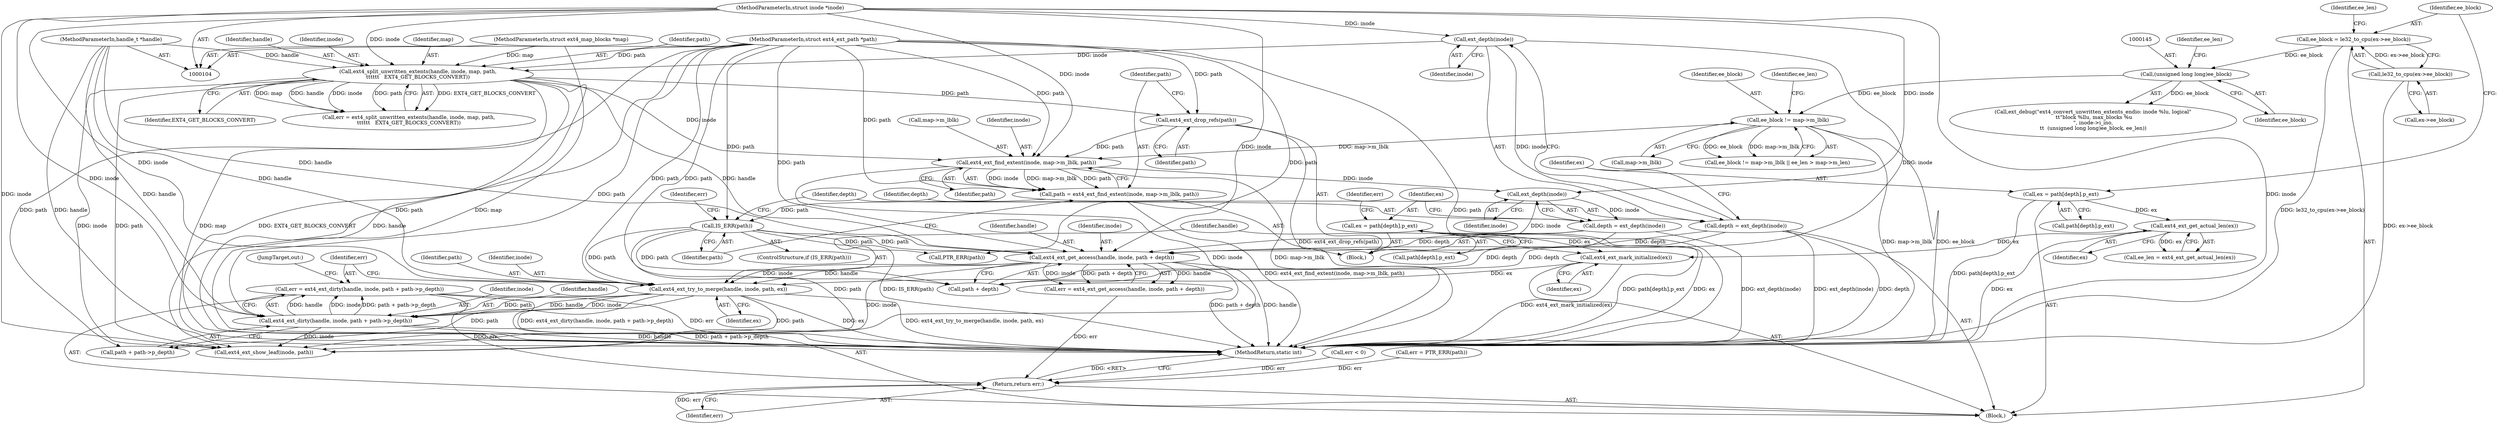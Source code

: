 digraph "0_linux_dee1f973ca341c266229faa5a1a5bb268bed3531@integer" {
"1000222" [label="(Call,err = ext4_ext_dirty(handle, inode, path + path->p_depth))"];
"1000224" [label="(Call,ext4_ext_dirty(handle, inode, path + path->p_depth))"];
"1000217" [label="(Call,ext4_ext_try_to_merge(handle, inode, path, ex))"];
"1000206" [label="(Call,ext4_ext_get_access(handle, inode, path + depth))"];
"1000163" [label="(Call,ext4_split_unwritten_extents(handle, inode, map, path,\n\t\t\t\t\t\t   EXT4_GET_BLOCKS_CONVERT))"];
"1000105" [label="(MethodParameterIn,handle_t *handle)"];
"1000120" [label="(Call,ext_depth(inode))"];
"1000106" [label="(MethodParameterIn,struct inode *inode)"];
"1000107" [label="(MethodParameterIn,struct ext4_map_blocks *map)"];
"1000108" [label="(MethodParameterIn,struct ext4_ext_path *path)"];
"1000195" [label="(Call,ext_depth(inode))"];
"1000178" [label="(Call,ext4_ext_find_extent(inode, map->m_lblk, path))"];
"1000150" [label="(Call,ee_block != map->m_lblk)"];
"1000144" [label="(Call,(unsigned long long)ee_block)"];
"1000129" [label="(Call,ee_block = le32_to_cpu(ex->ee_block))"];
"1000131" [label="(Call,le32_to_cpu(ex->ee_block))"];
"1000174" [label="(Call,ext4_ext_drop_refs(path))"];
"1000185" [label="(Call,IS_ERR(path))"];
"1000176" [label="(Call,path = ext4_ext_find_extent(inode, map->m_lblk, path))"];
"1000193" [label="(Call,depth = ext_depth(inode))"];
"1000118" [label="(Call,depth = ext_depth(inode))"];
"1000215" [label="(Call,ext4_ext_mark_initialized(ex))"];
"1000137" [label="(Call,ext4_ext_get_actual_len(ex))"];
"1000122" [label="(Call,ex = path[depth].p_ext)"];
"1000197" [label="(Call,ex = path[depth].p_ext)"];
"1000236" [label="(Return,return err;)"];
"1000123" [label="(Identifier,ex)"];
"1000167" [label="(Identifier,path)"];
"1000183" [label="(Identifier,path)"];
"1000179" [label="(Identifier,inode)"];
"1000168" [label="(Identifier,EXT4_GET_BLOCKS_CONVERT)"];
"1000223" [label="(Identifier,err)"];
"1000137" [label="(Call,ext4_ext_get_actual_len(ex))"];
"1000150" [label="(Call,ee_block != map->m_lblk)"];
"1000156" [label="(Identifier,ee_len)"];
"1000220" [label="(Identifier,path)"];
"1000130" [label="(Identifier,ee_block)"];
"1000206" [label="(Call,ext4_ext_get_access(handle, inode, path + depth))"];
"1000196" [label="(Identifier,inode)"];
"1000185" [label="(Call,IS_ERR(path))"];
"1000139" [label="(Call,ext_debug(\"ext4_convert_unwritten_extents_endio: inode %lu, logical\"\n \t\t\"block %llu, max_blocks %u\n\", inode->i_ino,\n\t\t  (unsigned long long)ee_block, ee_len))"];
"1000147" [label="(Identifier,ee_len)"];
"1000144" [label="(Call,(unsigned long long)ee_block)"];
"1000178" [label="(Call,ext4_ext_find_extent(inode, map->m_lblk, path))"];
"1000193" [label="(Call,depth = ext_depth(inode))"];
"1000207" [label="(Identifier,handle)"];
"1000129" [label="(Call,ee_block = le32_to_cpu(ex->ee_block))"];
"1000199" [label="(Call,path[depth].p_ext)"];
"1000226" [label="(Identifier,inode)"];
"1000131" [label="(Call,le32_to_cpu(ex->ee_block))"];
"1000221" [label="(Identifier,ex)"];
"1000120" [label="(Call,ext_depth(inode))"];
"1000175" [label="(Identifier,path)"];
"1000106" [label="(MethodParameterIn,struct inode *inode)"];
"1000194" [label="(Identifier,depth)"];
"1000163" [label="(Call,ext4_split_unwritten_extents(handle, inode, map, path,\n\t\t\t\t\t\t   EXT4_GET_BLOCKS_CONVERT))"];
"1000190" [label="(Call,PTR_ERR(path))"];
"1000217" [label="(Call,ext4_ext_try_to_merge(handle, inode, path, ex))"];
"1000225" [label="(Identifier,handle)"];
"1000186" [label="(Identifier,path)"];
"1000119" [label="(Identifier,depth)"];
"1000215" [label="(Call,ext4_ext_mark_initialized(ex))"];
"1000236" [label="(Return,return err;)"];
"1000108" [label="(MethodParameterIn,struct ext4_ext_path *path)"];
"1000107" [label="(MethodParameterIn,struct ext4_map_blocks *map)"];
"1000208" [label="(Identifier,inode)"];
"1000232" [label="(JumpTarget,out:)"];
"1000138" [label="(Identifier,ex)"];
"1000233" [label="(Call,ext4_ext_show_leaf(inode, path))"];
"1000151" [label="(Identifier,ee_block)"];
"1000237" [label="(Identifier,err)"];
"1000118" [label="(Call,depth = ext_depth(inode))"];
"1000189" [label="(Identifier,err)"];
"1000136" [label="(Identifier,ee_len)"];
"1000132" [label="(Call,ex->ee_block)"];
"1000166" [label="(Identifier,map)"];
"1000135" [label="(Call,ee_len = ext4_ext_get_actual_len(ex))"];
"1000209" [label="(Call,path + depth)"];
"1000109" [label="(Block,)"];
"1000177" [label="(Identifier,path)"];
"1000122" [label="(Call,ex = path[depth].p_ext)"];
"1000105" [label="(MethodParameterIn,handle_t *handle)"];
"1000238" [label="(MethodReturn,static int)"];
"1000170" [label="(Call,err < 0)"];
"1000164" [label="(Identifier,handle)"];
"1000180" [label="(Call,map->m_lblk)"];
"1000146" [label="(Identifier,ee_block)"];
"1000205" [label="(Identifier,err)"];
"1000161" [label="(Call,err = ext4_split_unwritten_extents(handle, inode, map, path,\n\t\t\t\t\t\t   EXT4_GET_BLOCKS_CONVERT))"];
"1000204" [label="(Call,err = ext4_ext_get_access(handle, inode, path + depth))"];
"1000219" [label="(Identifier,inode)"];
"1000152" [label="(Call,map->m_lblk)"];
"1000198" [label="(Identifier,ex)"];
"1000174" [label="(Call,ext4_ext_drop_refs(path))"];
"1000224" [label="(Call,ext4_ext_dirty(handle, inode, path + path->p_depth))"];
"1000121" [label="(Identifier,inode)"];
"1000195" [label="(Call,ext_depth(inode))"];
"1000160" [label="(Block,)"];
"1000176" [label="(Call,path = ext4_ext_find_extent(inode, map->m_lblk, path))"];
"1000165" [label="(Identifier,inode)"];
"1000188" [label="(Call,err = PTR_ERR(path))"];
"1000222" [label="(Call,err = ext4_ext_dirty(handle, inode, path + path->p_depth))"];
"1000218" [label="(Identifier,handle)"];
"1000149" [label="(Call,ee_block != map->m_lblk || ee_len > map->m_len)"];
"1000197" [label="(Call,ex = path[depth].p_ext)"];
"1000227" [label="(Call,path + path->p_depth)"];
"1000216" [label="(Identifier,ex)"];
"1000124" [label="(Call,path[depth].p_ext)"];
"1000184" [label="(ControlStructure,if (IS_ERR(path)))"];
"1000222" -> "1000109"  [label="AST: "];
"1000222" -> "1000224"  [label="CFG: "];
"1000223" -> "1000222"  [label="AST: "];
"1000224" -> "1000222"  [label="AST: "];
"1000232" -> "1000222"  [label="CFG: "];
"1000222" -> "1000238"  [label="DDG: err"];
"1000222" -> "1000238"  [label="DDG: ext4_ext_dirty(handle, inode, path + path->p_depth)"];
"1000224" -> "1000222"  [label="DDG: handle"];
"1000224" -> "1000222"  [label="DDG: inode"];
"1000224" -> "1000222"  [label="DDG: path + path->p_depth"];
"1000222" -> "1000236"  [label="DDG: err"];
"1000224" -> "1000227"  [label="CFG: "];
"1000225" -> "1000224"  [label="AST: "];
"1000226" -> "1000224"  [label="AST: "];
"1000227" -> "1000224"  [label="AST: "];
"1000224" -> "1000238"  [label="DDG: handle"];
"1000224" -> "1000238"  [label="DDG: path + path->p_depth"];
"1000217" -> "1000224"  [label="DDG: handle"];
"1000217" -> "1000224"  [label="DDG: inode"];
"1000217" -> "1000224"  [label="DDG: path"];
"1000105" -> "1000224"  [label="DDG: handle"];
"1000106" -> "1000224"  [label="DDG: inode"];
"1000108" -> "1000224"  [label="DDG: path"];
"1000224" -> "1000233"  [label="DDG: inode"];
"1000217" -> "1000109"  [label="AST: "];
"1000217" -> "1000221"  [label="CFG: "];
"1000218" -> "1000217"  [label="AST: "];
"1000219" -> "1000217"  [label="AST: "];
"1000220" -> "1000217"  [label="AST: "];
"1000221" -> "1000217"  [label="AST: "];
"1000223" -> "1000217"  [label="CFG: "];
"1000217" -> "1000238"  [label="DDG: ex"];
"1000217" -> "1000238"  [label="DDG: ext4_ext_try_to_merge(handle, inode, path, ex)"];
"1000206" -> "1000217"  [label="DDG: handle"];
"1000206" -> "1000217"  [label="DDG: inode"];
"1000105" -> "1000217"  [label="DDG: handle"];
"1000106" -> "1000217"  [label="DDG: inode"];
"1000108" -> "1000217"  [label="DDG: path"];
"1000185" -> "1000217"  [label="DDG: path"];
"1000215" -> "1000217"  [label="DDG: ex"];
"1000217" -> "1000227"  [label="DDG: path"];
"1000217" -> "1000233"  [label="DDG: path"];
"1000206" -> "1000204"  [label="AST: "];
"1000206" -> "1000209"  [label="CFG: "];
"1000207" -> "1000206"  [label="AST: "];
"1000208" -> "1000206"  [label="AST: "];
"1000209" -> "1000206"  [label="AST: "];
"1000204" -> "1000206"  [label="CFG: "];
"1000206" -> "1000238"  [label="DDG: handle"];
"1000206" -> "1000238"  [label="DDG: path + depth"];
"1000206" -> "1000204"  [label="DDG: handle"];
"1000206" -> "1000204"  [label="DDG: inode"];
"1000206" -> "1000204"  [label="DDG: path + depth"];
"1000163" -> "1000206"  [label="DDG: handle"];
"1000105" -> "1000206"  [label="DDG: handle"];
"1000120" -> "1000206"  [label="DDG: inode"];
"1000195" -> "1000206"  [label="DDG: inode"];
"1000106" -> "1000206"  [label="DDG: inode"];
"1000185" -> "1000206"  [label="DDG: path"];
"1000108" -> "1000206"  [label="DDG: path"];
"1000193" -> "1000206"  [label="DDG: depth"];
"1000118" -> "1000206"  [label="DDG: depth"];
"1000206" -> "1000233"  [label="DDG: inode"];
"1000163" -> "1000161"  [label="AST: "];
"1000163" -> "1000168"  [label="CFG: "];
"1000164" -> "1000163"  [label="AST: "];
"1000165" -> "1000163"  [label="AST: "];
"1000166" -> "1000163"  [label="AST: "];
"1000167" -> "1000163"  [label="AST: "];
"1000168" -> "1000163"  [label="AST: "];
"1000161" -> "1000163"  [label="CFG: "];
"1000163" -> "1000238"  [label="DDG: EXT4_GET_BLOCKS_CONVERT"];
"1000163" -> "1000238"  [label="DDG: handle"];
"1000163" -> "1000238"  [label="DDG: map"];
"1000163" -> "1000161"  [label="DDG: EXT4_GET_BLOCKS_CONVERT"];
"1000163" -> "1000161"  [label="DDG: map"];
"1000163" -> "1000161"  [label="DDG: handle"];
"1000163" -> "1000161"  [label="DDG: inode"];
"1000163" -> "1000161"  [label="DDG: path"];
"1000105" -> "1000163"  [label="DDG: handle"];
"1000120" -> "1000163"  [label="DDG: inode"];
"1000106" -> "1000163"  [label="DDG: inode"];
"1000107" -> "1000163"  [label="DDG: map"];
"1000108" -> "1000163"  [label="DDG: path"];
"1000163" -> "1000174"  [label="DDG: path"];
"1000163" -> "1000178"  [label="DDG: inode"];
"1000163" -> "1000233"  [label="DDG: inode"];
"1000163" -> "1000233"  [label="DDG: path"];
"1000105" -> "1000104"  [label="AST: "];
"1000105" -> "1000238"  [label="DDG: handle"];
"1000120" -> "1000118"  [label="AST: "];
"1000120" -> "1000121"  [label="CFG: "];
"1000121" -> "1000120"  [label="AST: "];
"1000118" -> "1000120"  [label="CFG: "];
"1000120" -> "1000118"  [label="DDG: inode"];
"1000106" -> "1000120"  [label="DDG: inode"];
"1000106" -> "1000104"  [label="AST: "];
"1000106" -> "1000238"  [label="DDG: inode"];
"1000106" -> "1000178"  [label="DDG: inode"];
"1000106" -> "1000195"  [label="DDG: inode"];
"1000106" -> "1000233"  [label="DDG: inode"];
"1000107" -> "1000104"  [label="AST: "];
"1000107" -> "1000238"  [label="DDG: map"];
"1000108" -> "1000104"  [label="AST: "];
"1000108" -> "1000238"  [label="DDG: path"];
"1000108" -> "1000174"  [label="DDG: path"];
"1000108" -> "1000176"  [label="DDG: path"];
"1000108" -> "1000178"  [label="DDG: path"];
"1000108" -> "1000185"  [label="DDG: path"];
"1000108" -> "1000190"  [label="DDG: path"];
"1000108" -> "1000209"  [label="DDG: path"];
"1000108" -> "1000227"  [label="DDG: path"];
"1000108" -> "1000233"  [label="DDG: path"];
"1000195" -> "1000193"  [label="AST: "];
"1000195" -> "1000196"  [label="CFG: "];
"1000196" -> "1000195"  [label="AST: "];
"1000193" -> "1000195"  [label="CFG: "];
"1000195" -> "1000193"  [label="DDG: inode"];
"1000178" -> "1000195"  [label="DDG: inode"];
"1000178" -> "1000176"  [label="AST: "];
"1000178" -> "1000183"  [label="CFG: "];
"1000179" -> "1000178"  [label="AST: "];
"1000180" -> "1000178"  [label="AST: "];
"1000183" -> "1000178"  [label="AST: "];
"1000176" -> "1000178"  [label="CFG: "];
"1000178" -> "1000238"  [label="DDG: map->m_lblk"];
"1000178" -> "1000176"  [label="DDG: inode"];
"1000178" -> "1000176"  [label="DDG: map->m_lblk"];
"1000178" -> "1000176"  [label="DDG: path"];
"1000150" -> "1000178"  [label="DDG: map->m_lblk"];
"1000174" -> "1000178"  [label="DDG: path"];
"1000178" -> "1000233"  [label="DDG: inode"];
"1000150" -> "1000149"  [label="AST: "];
"1000150" -> "1000152"  [label="CFG: "];
"1000151" -> "1000150"  [label="AST: "];
"1000152" -> "1000150"  [label="AST: "];
"1000156" -> "1000150"  [label="CFG: "];
"1000149" -> "1000150"  [label="CFG: "];
"1000150" -> "1000238"  [label="DDG: ee_block"];
"1000150" -> "1000238"  [label="DDG: map->m_lblk"];
"1000150" -> "1000149"  [label="DDG: ee_block"];
"1000150" -> "1000149"  [label="DDG: map->m_lblk"];
"1000144" -> "1000150"  [label="DDG: ee_block"];
"1000144" -> "1000139"  [label="AST: "];
"1000144" -> "1000146"  [label="CFG: "];
"1000145" -> "1000144"  [label="AST: "];
"1000146" -> "1000144"  [label="AST: "];
"1000147" -> "1000144"  [label="CFG: "];
"1000144" -> "1000139"  [label="DDG: ee_block"];
"1000129" -> "1000144"  [label="DDG: ee_block"];
"1000129" -> "1000109"  [label="AST: "];
"1000129" -> "1000131"  [label="CFG: "];
"1000130" -> "1000129"  [label="AST: "];
"1000131" -> "1000129"  [label="AST: "];
"1000136" -> "1000129"  [label="CFG: "];
"1000129" -> "1000238"  [label="DDG: le32_to_cpu(ex->ee_block)"];
"1000131" -> "1000129"  [label="DDG: ex->ee_block"];
"1000131" -> "1000132"  [label="CFG: "];
"1000132" -> "1000131"  [label="AST: "];
"1000131" -> "1000238"  [label="DDG: ex->ee_block"];
"1000174" -> "1000160"  [label="AST: "];
"1000174" -> "1000175"  [label="CFG: "];
"1000175" -> "1000174"  [label="AST: "];
"1000177" -> "1000174"  [label="CFG: "];
"1000174" -> "1000238"  [label="DDG: ext4_ext_drop_refs(path)"];
"1000185" -> "1000184"  [label="AST: "];
"1000185" -> "1000186"  [label="CFG: "];
"1000186" -> "1000185"  [label="AST: "];
"1000189" -> "1000185"  [label="CFG: "];
"1000194" -> "1000185"  [label="CFG: "];
"1000185" -> "1000238"  [label="DDG: IS_ERR(path)"];
"1000176" -> "1000185"  [label="DDG: path"];
"1000185" -> "1000190"  [label="DDG: path"];
"1000185" -> "1000209"  [label="DDG: path"];
"1000185" -> "1000233"  [label="DDG: path"];
"1000176" -> "1000160"  [label="AST: "];
"1000177" -> "1000176"  [label="AST: "];
"1000186" -> "1000176"  [label="CFG: "];
"1000176" -> "1000238"  [label="DDG: ext4_ext_find_extent(inode, map->m_lblk, path)"];
"1000193" -> "1000160"  [label="AST: "];
"1000194" -> "1000193"  [label="AST: "];
"1000198" -> "1000193"  [label="CFG: "];
"1000193" -> "1000238"  [label="DDG: ext_depth(inode)"];
"1000193" -> "1000209"  [label="DDG: depth"];
"1000118" -> "1000109"  [label="AST: "];
"1000119" -> "1000118"  [label="AST: "];
"1000123" -> "1000118"  [label="CFG: "];
"1000118" -> "1000238"  [label="DDG: ext_depth(inode)"];
"1000118" -> "1000238"  [label="DDG: depth"];
"1000118" -> "1000209"  [label="DDG: depth"];
"1000215" -> "1000109"  [label="AST: "];
"1000215" -> "1000216"  [label="CFG: "];
"1000216" -> "1000215"  [label="AST: "];
"1000218" -> "1000215"  [label="CFG: "];
"1000215" -> "1000238"  [label="DDG: ext4_ext_mark_initialized(ex)"];
"1000137" -> "1000215"  [label="DDG: ex"];
"1000197" -> "1000215"  [label="DDG: ex"];
"1000137" -> "1000135"  [label="AST: "];
"1000137" -> "1000138"  [label="CFG: "];
"1000138" -> "1000137"  [label="AST: "];
"1000135" -> "1000137"  [label="CFG: "];
"1000137" -> "1000238"  [label="DDG: ex"];
"1000137" -> "1000135"  [label="DDG: ex"];
"1000122" -> "1000137"  [label="DDG: ex"];
"1000122" -> "1000109"  [label="AST: "];
"1000122" -> "1000124"  [label="CFG: "];
"1000123" -> "1000122"  [label="AST: "];
"1000124" -> "1000122"  [label="AST: "];
"1000130" -> "1000122"  [label="CFG: "];
"1000122" -> "1000238"  [label="DDG: path[depth].p_ext"];
"1000197" -> "1000160"  [label="AST: "];
"1000197" -> "1000199"  [label="CFG: "];
"1000198" -> "1000197"  [label="AST: "];
"1000199" -> "1000197"  [label="AST: "];
"1000205" -> "1000197"  [label="CFG: "];
"1000197" -> "1000238"  [label="DDG: path[depth].p_ext"];
"1000197" -> "1000238"  [label="DDG: ex"];
"1000236" -> "1000109"  [label="AST: "];
"1000236" -> "1000237"  [label="CFG: "];
"1000237" -> "1000236"  [label="AST: "];
"1000238" -> "1000236"  [label="CFG: "];
"1000236" -> "1000238"  [label="DDG: <RET>"];
"1000237" -> "1000236"  [label="DDG: err"];
"1000188" -> "1000236"  [label="DDG: err"];
"1000170" -> "1000236"  [label="DDG: err"];
"1000204" -> "1000236"  [label="DDG: err"];
}
